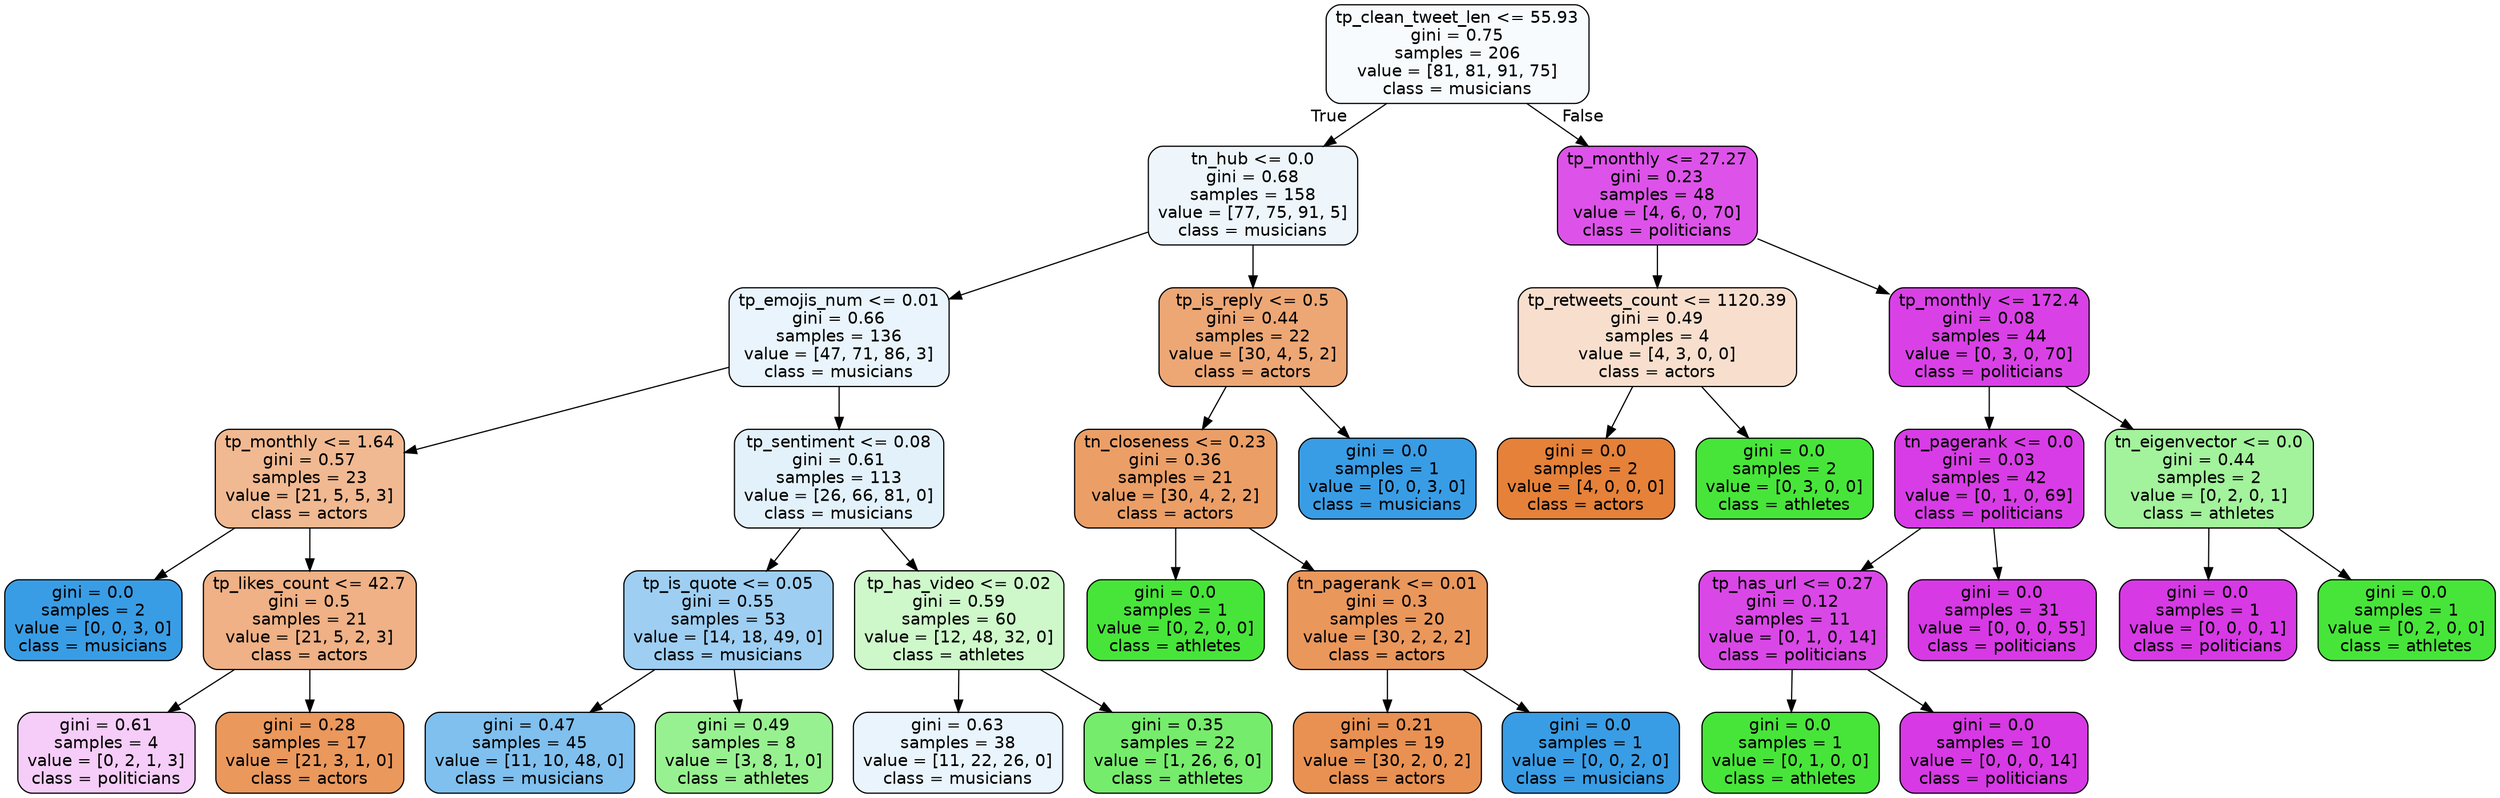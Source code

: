 digraph Tree {
node [shape=box, style="filled, rounded", color="black", fontname=helvetica] ;
edge [fontname=helvetica] ;
0 [label="tp_clean_tweet_len <= 55.93\ngini = 0.75\nsamples = 206\nvalue = [81, 81, 91, 75]\nclass = musicians", fillcolor="#399de50a"] ;
1 [label="tn_hub <= 0.0\ngini = 0.68\nsamples = 158\nvalue = [77, 75, 91, 5]\nclass = musicians", fillcolor="#399de515"] ;
0 -> 1 [labeldistance=2.5, labelangle=45, headlabel="True"] ;
2 [label="tp_emojis_num <= 0.01\ngini = 0.66\nsamples = 136\nvalue = [47, 71, 86, 3]\nclass = musicians", fillcolor="#399de51c"] ;
1 -> 2 ;
3 [label="tp_monthly <= 1.64\ngini = 0.57\nsamples = 23\nvalue = [21, 5, 5, 3]\nclass = actors", fillcolor="#e581398d"] ;
2 -> 3 ;
4 [label="gini = 0.0\nsamples = 2\nvalue = [0, 0, 3, 0]\nclass = musicians", fillcolor="#399de5ff"] ;
3 -> 4 ;
5 [label="tp_likes_count <= 42.7\ngini = 0.5\nsamples = 21\nvalue = [21, 5, 2, 3]\nclass = actors", fillcolor="#e581399d"] ;
3 -> 5 ;
6 [label="gini = 0.61\nsamples = 4\nvalue = [0, 2, 1, 3]\nclass = politicians", fillcolor="#d739e540"] ;
5 -> 6 ;
7 [label="gini = 0.28\nsamples = 17\nvalue = [21, 3, 1, 0]\nclass = actors", fillcolor="#e58139d1"] ;
5 -> 7 ;
8 [label="tp_sentiment <= 0.08\ngini = 0.61\nsamples = 113\nvalue = [26, 66, 81, 0]\nclass = musicians", fillcolor="#399de524"] ;
2 -> 8 ;
9 [label="tp_is_quote <= 0.05\ngini = 0.55\nsamples = 53\nvalue = [14, 18, 49, 0]\nclass = musicians", fillcolor="#399de57d"] ;
8 -> 9 ;
10 [label="gini = 0.47\nsamples = 45\nvalue = [11, 10, 48, 0]\nclass = musicians", fillcolor="#399de5a3"] ;
9 -> 10 ;
11 [label="gini = 0.49\nsamples = 8\nvalue = [3, 8, 1, 0]\nclass = athletes", fillcolor="#47e5398e"] ;
9 -> 11 ;
12 [label="tp_has_video <= 0.02\ngini = 0.59\nsamples = 60\nvalue = [12, 48, 32, 0]\nclass = athletes", fillcolor="#47e53944"] ;
8 -> 12 ;
13 [label="gini = 0.63\nsamples = 38\nvalue = [11, 22, 26, 0]\nclass = musicians", fillcolor="#399de51c"] ;
12 -> 13 ;
14 [label="gini = 0.35\nsamples = 22\nvalue = [1, 26, 6, 0]\nclass = athletes", fillcolor="#47e539bd"] ;
12 -> 14 ;
15 [label="tp_is_reply <= 0.5\ngini = 0.44\nsamples = 22\nvalue = [30, 4, 5, 2]\nclass = actors", fillcolor="#e58139b1"] ;
1 -> 15 ;
16 [label="tn_closeness <= 0.23\ngini = 0.36\nsamples = 21\nvalue = [30, 4, 2, 2]\nclass = actors", fillcolor="#e58139c3"] ;
15 -> 16 ;
17 [label="gini = 0.0\nsamples = 1\nvalue = [0, 2, 0, 0]\nclass = athletes", fillcolor="#47e539ff"] ;
16 -> 17 ;
18 [label="tn_pagerank <= 0.01\ngini = 0.3\nsamples = 20\nvalue = [30, 2, 2, 2]\nclass = actors", fillcolor="#e58139d2"] ;
16 -> 18 ;
19 [label="gini = 0.21\nsamples = 19\nvalue = [30, 2, 0, 2]\nclass = actors", fillcolor="#e58139df"] ;
18 -> 19 ;
20 [label="gini = 0.0\nsamples = 1\nvalue = [0, 0, 2, 0]\nclass = musicians", fillcolor="#399de5ff"] ;
18 -> 20 ;
21 [label="gini = 0.0\nsamples = 1\nvalue = [0, 0, 3, 0]\nclass = musicians", fillcolor="#399de5ff"] ;
15 -> 21 ;
22 [label="tp_monthly <= 27.27\ngini = 0.23\nsamples = 48\nvalue = [4, 6, 0, 70]\nclass = politicians", fillcolor="#d739e5dd"] ;
0 -> 22 [labeldistance=2.5, labelangle=-45, headlabel="False"] ;
23 [label="tp_retweets_count <= 1120.39\ngini = 0.49\nsamples = 4\nvalue = [4, 3, 0, 0]\nclass = actors", fillcolor="#e5813940"] ;
22 -> 23 ;
24 [label="gini = 0.0\nsamples = 2\nvalue = [4, 0, 0, 0]\nclass = actors", fillcolor="#e58139ff"] ;
23 -> 24 ;
25 [label="gini = 0.0\nsamples = 2\nvalue = [0, 3, 0, 0]\nclass = athletes", fillcolor="#47e539ff"] ;
23 -> 25 ;
26 [label="tp_monthly <= 172.4\ngini = 0.08\nsamples = 44\nvalue = [0, 3, 0, 70]\nclass = politicians", fillcolor="#d739e5f4"] ;
22 -> 26 ;
27 [label="tn_pagerank <= 0.0\ngini = 0.03\nsamples = 42\nvalue = [0, 1, 0, 69]\nclass = politicians", fillcolor="#d739e5fb"] ;
26 -> 27 ;
28 [label="tp_has_url <= 0.27\ngini = 0.12\nsamples = 11\nvalue = [0, 1, 0, 14]\nclass = politicians", fillcolor="#d739e5ed"] ;
27 -> 28 ;
29 [label="gini = 0.0\nsamples = 1\nvalue = [0, 1, 0, 0]\nclass = athletes", fillcolor="#47e539ff"] ;
28 -> 29 ;
30 [label="gini = 0.0\nsamples = 10\nvalue = [0, 0, 0, 14]\nclass = politicians", fillcolor="#d739e5ff"] ;
28 -> 30 ;
31 [label="gini = 0.0\nsamples = 31\nvalue = [0, 0, 0, 55]\nclass = politicians", fillcolor="#d739e5ff"] ;
27 -> 31 ;
32 [label="tn_eigenvector <= 0.0\ngini = 0.44\nsamples = 2\nvalue = [0, 2, 0, 1]\nclass = athletes", fillcolor="#47e5397f"] ;
26 -> 32 ;
33 [label="gini = 0.0\nsamples = 1\nvalue = [0, 0, 0, 1]\nclass = politicians", fillcolor="#d739e5ff"] ;
32 -> 33 ;
34 [label="gini = 0.0\nsamples = 1\nvalue = [0, 2, 0, 0]\nclass = athletes", fillcolor="#47e539ff"] ;
32 -> 34 ;
}